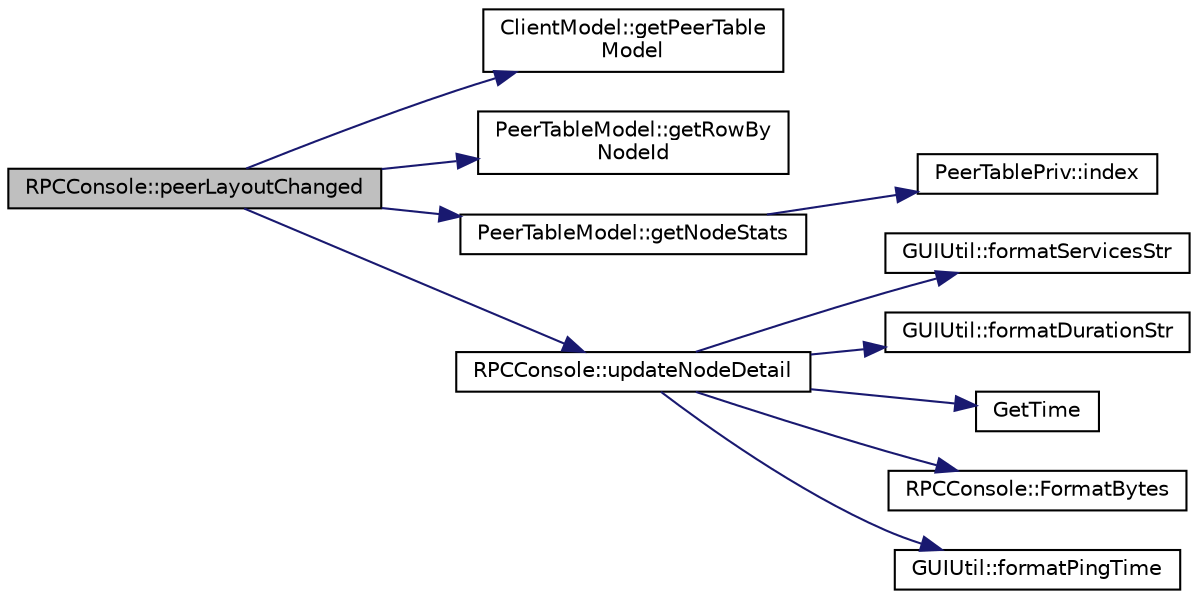 digraph "RPCConsole::peerLayoutChanged"
{
  edge [fontname="Helvetica",fontsize="10",labelfontname="Helvetica",labelfontsize="10"];
  node [fontname="Helvetica",fontsize="10",shape=record];
  rankdir="LR";
  Node109 [label="RPCConsole::peerLayoutChanged",height=0.2,width=0.4,color="black", fillcolor="grey75", style="filled", fontcolor="black"];
  Node109 -> Node110 [color="midnightblue",fontsize="10",style="solid",fontname="Helvetica"];
  Node110 [label="ClientModel::getPeerTable\lModel",height=0.2,width=0.4,color="black", fillcolor="white", style="filled",URL="$class_client_model.html#a643fc112ce94f50ac7187ecdf3c75360"];
  Node109 -> Node111 [color="midnightblue",fontsize="10",style="solid",fontname="Helvetica"];
  Node111 [label="PeerTableModel::getRowBy\lNodeId",height=0.2,width=0.4,color="black", fillcolor="white", style="filled",URL="$class_peer_table_model.html#aa735d366015dafba4c5d79dfb76abe49"];
  Node109 -> Node112 [color="midnightblue",fontsize="10",style="solid",fontname="Helvetica"];
  Node112 [label="PeerTableModel::getNodeStats",height=0.2,width=0.4,color="black", fillcolor="white", style="filled",URL="$class_peer_table_model.html#a98084d3299642316c71c5de3d36b9859"];
  Node112 -> Node113 [color="midnightblue",fontsize="10",style="solid",fontname="Helvetica"];
  Node113 [label="PeerTablePriv::index",height=0.2,width=0.4,color="black", fillcolor="white", style="filled",URL="$class_peer_table_priv.html#a58c817cce967ddd5ae4bad622bfaecb4"];
  Node109 -> Node114 [color="midnightblue",fontsize="10",style="solid",fontname="Helvetica"];
  Node114 [label="RPCConsole::updateNodeDetail",height=0.2,width=0.4,color="black", fillcolor="white", style="filled",URL="$class_r_p_c_console.html#a0bd7e2be4a07bcf4f8b20eb1881dacbb",tooltip="show detailed information on ui about selected node "];
  Node114 -> Node115 [color="midnightblue",fontsize="10",style="solid",fontname="Helvetica"];
  Node115 [label="GUIUtil::formatServicesStr",height=0.2,width=0.4,color="black", fillcolor="white", style="filled",URL="$namespace_g_u_i_util.html#ac0c0a23fbbfefc827220eebcacc3ee63"];
  Node114 -> Node116 [color="midnightblue",fontsize="10",style="solid",fontname="Helvetica"];
  Node116 [label="GUIUtil::formatDurationStr",height=0.2,width=0.4,color="black", fillcolor="white", style="filled",URL="$namespace_g_u_i_util.html#aaf51686c47c77ad81c51d115d150e867"];
  Node114 -> Node117 [color="midnightblue",fontsize="10",style="solid",fontname="Helvetica"];
  Node117 [label="GetTime",height=0.2,width=0.4,color="black", fillcolor="white", style="filled",URL="$utiltime_8cpp.html#a46fac5fba8ba905b5f9acb364f5d8c6f",tooltip="For unit testing. "];
  Node114 -> Node118 [color="midnightblue",fontsize="10",style="solid",fontname="Helvetica"];
  Node118 [label="RPCConsole::FormatBytes",height=0.2,width=0.4,color="black", fillcolor="white", style="filled",URL="$class_r_p_c_console.html#afa45a6e142193405038015a31f9e132b"];
  Node114 -> Node119 [color="midnightblue",fontsize="10",style="solid",fontname="Helvetica"];
  Node119 [label="GUIUtil::formatPingTime",height=0.2,width=0.4,color="black", fillcolor="white", style="filled",URL="$namespace_g_u_i_util.html#a432bcee36e242a968c9149fadfba44fa"];
}
